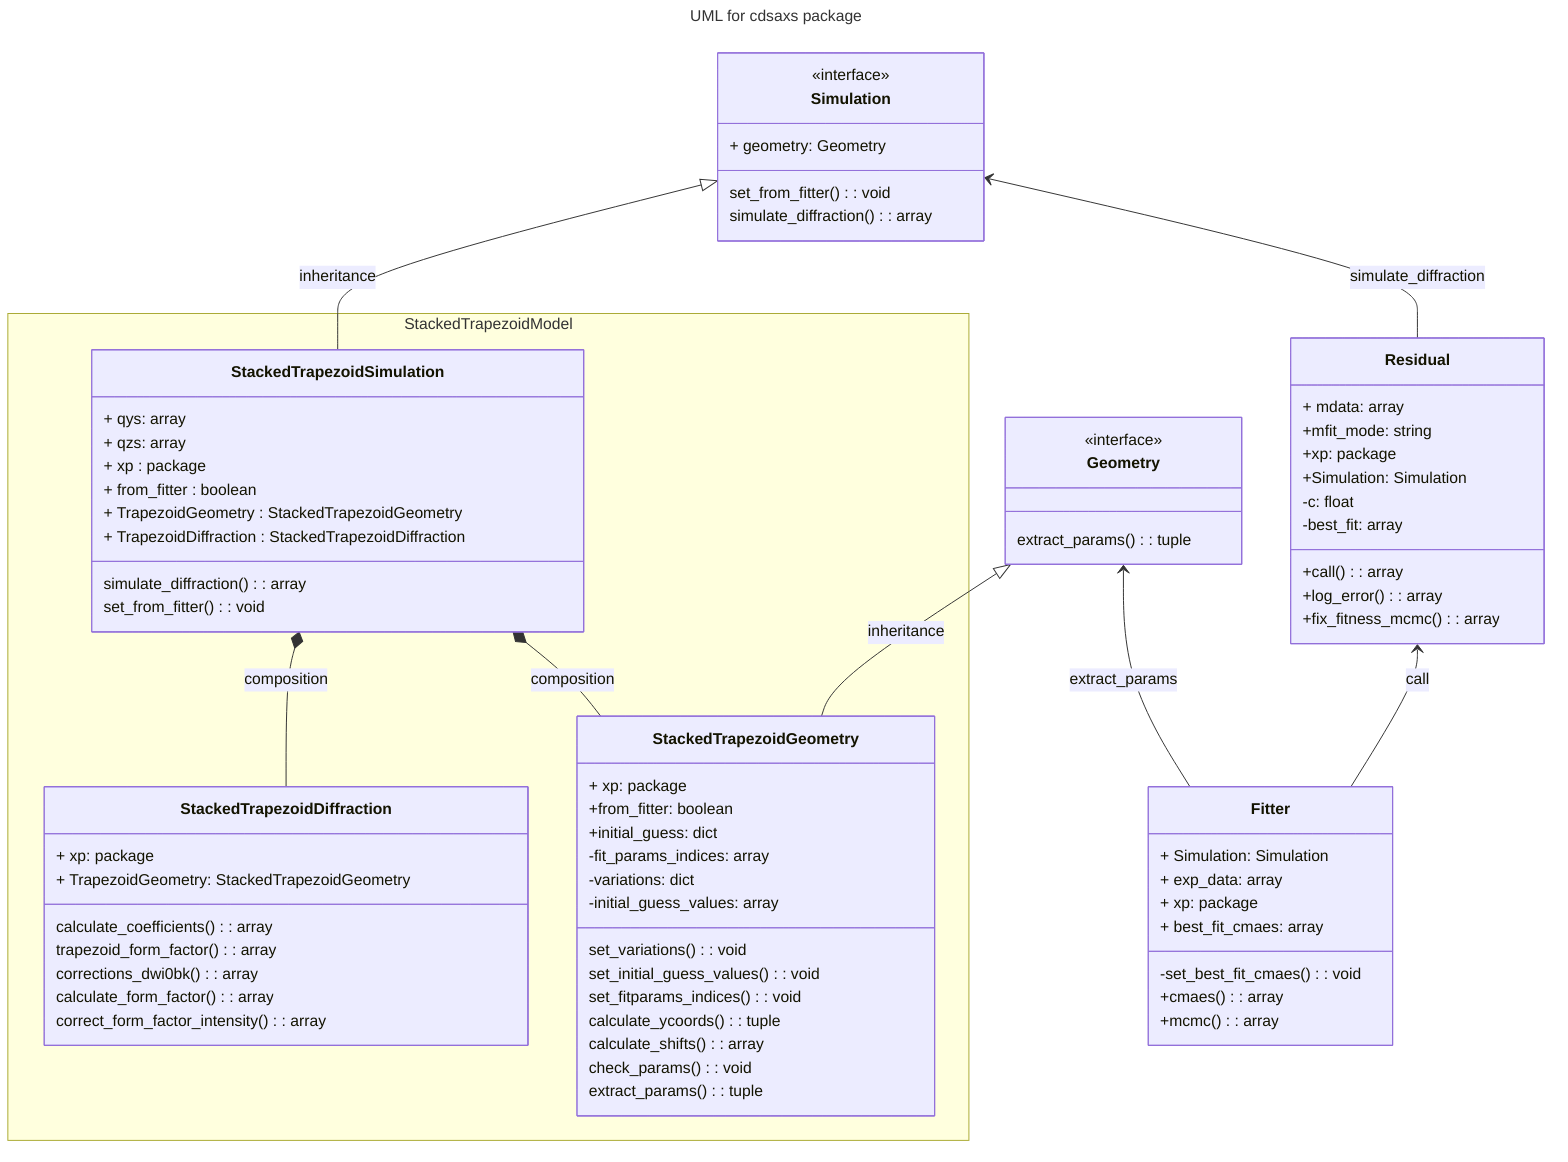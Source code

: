 ---
title: "UML for cdsaxs package"
---

classDiagram
   direction 

   %%%%%%%%%%%%%%%%%%%%%%%%%%%%%%%%% For Fitter %%%%%%%%%%%%%%%%%%%%%%%%%%%%%%%%%
    class Fitter {
        + Simulation: Simulation
        + exp_data: array
        + xp: package
        + best_fit_cmaes: array
        -set_best_fit_cmaes(): void
        +cmaes(): array
        +mcmc(): array
    }

    class Residual {
        + mdata: array
        +mfit_mode: string
        +xp: package
        +Simulation: Simulation
        -c: float
        -best_fit: array
        +call(): array
        +log_error(): array
        +fix_fitness_mcmc(): array
    }
   %%%%%%%%%%%%%%%%%%%%%%%%%%%%%%%%% For Fitter %%%%%%%%%%%%%%%%%%%%%%%%%%%%%%%%%


%%%%%%%%%%%%%%%%%%%%%%%%%%%%%%%%% For Simulation %%%%%%%%%%%%%%%%%%%%%%%%%%%%%%%%% 

    class Simulation {
        <<interface>>
        + geometry: Geometry
        set_from_fitter(): void
        simulate_diffraction(): array
    }

    class Geometry {
        <<interface>>
        extract_params(): tuple
    }

  namespace StackedTrapezoidModel {

    class StackedTrapezoidDiffraction {
        + xp: package
        + TrapezoidGeometry: StackedTrapezoidGeometry
        calculate_coefficients(): array
        trapezoid_form_factor(): array
        corrections_dwi0bk(): array
        calculate_form_factor(): array
        correct_form_factor_intensity(): array
    }

    class StackedTrapezoidSimulation {
        + qys: array
        + qzs: array
        + xp : package
        + from_fitter : boolean
        + TrapezoidGeometry : StackedTrapezoidGeometry
        + TrapezoidDiffraction : StackedTrapezoidDiffraction
        simulate_diffraction(): array
        set_from_fitter(): void
    }
    
    class StackedTrapezoidGeometry {
        + xp: package
        +from_fitter: boolean
        +initial_guess: dict
        -fit_params_indices: array
        -variations: dict
        -initial_guess_values: array
        set_variations(): void
        set_initial_guess_values(): void
        set_fitparams_indices(): void
        calculate_ycoords(): tuple
        calculate_shifts(): array
        check_params(): void
        extract_params(): tuple
    }

  }

    StackedTrapezoidSimulation *-- StackedTrapezoidGeometry: composition
    StackedTrapezoidSimulation *-- StackedTrapezoidDiffraction: composition
    Geometry <|-- StackedTrapezoidGeometry: inheritance
    Simulation <|-- StackedTrapezoidSimulation: inheritance



  %%%%%%%%%%%%%%%%%%%%%%%%%%%%%%%%% For Simulation %%%%%%%%%%%%%%%%%%%%%%%%%%%%%%%%%
    
    Geometry <-- Fitter : extract_params
    Residual <-- Fitter : call
    Simulation <-- Residual : simulate_diffraction